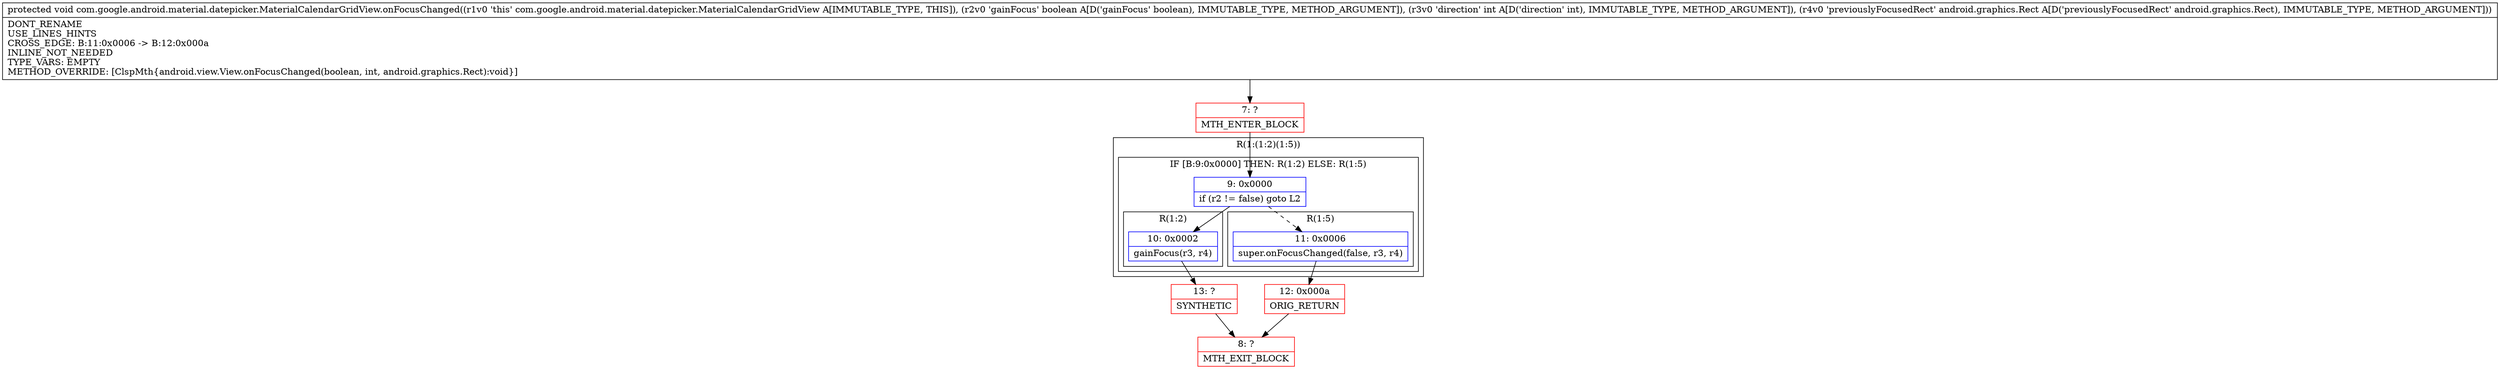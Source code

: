 digraph "CFG forcom.google.android.material.datepicker.MaterialCalendarGridView.onFocusChanged(ZILandroid\/graphics\/Rect;)V" {
subgraph cluster_Region_1870738896 {
label = "R(1:(1:2)(1:5))";
node [shape=record,color=blue];
subgraph cluster_IfRegion_1752850076 {
label = "IF [B:9:0x0000] THEN: R(1:2) ELSE: R(1:5)";
node [shape=record,color=blue];
Node_9 [shape=record,label="{9\:\ 0x0000|if (r2 != false) goto L2\l}"];
subgraph cluster_Region_1406210686 {
label = "R(1:2)";
node [shape=record,color=blue];
Node_10 [shape=record,label="{10\:\ 0x0002|gainFocus(r3, r4)\l}"];
}
subgraph cluster_Region_781865324 {
label = "R(1:5)";
node [shape=record,color=blue];
Node_11 [shape=record,label="{11\:\ 0x0006|super.onFocusChanged(false, r3, r4)\l}"];
}
}
}
Node_7 [shape=record,color=red,label="{7\:\ ?|MTH_ENTER_BLOCK\l}"];
Node_13 [shape=record,color=red,label="{13\:\ ?|SYNTHETIC\l}"];
Node_8 [shape=record,color=red,label="{8\:\ ?|MTH_EXIT_BLOCK\l}"];
Node_12 [shape=record,color=red,label="{12\:\ 0x000a|ORIG_RETURN\l}"];
MethodNode[shape=record,label="{protected void com.google.android.material.datepicker.MaterialCalendarGridView.onFocusChanged((r1v0 'this' com.google.android.material.datepicker.MaterialCalendarGridView A[IMMUTABLE_TYPE, THIS]), (r2v0 'gainFocus' boolean A[D('gainFocus' boolean), IMMUTABLE_TYPE, METHOD_ARGUMENT]), (r3v0 'direction' int A[D('direction' int), IMMUTABLE_TYPE, METHOD_ARGUMENT]), (r4v0 'previouslyFocusedRect' android.graphics.Rect A[D('previouslyFocusedRect' android.graphics.Rect), IMMUTABLE_TYPE, METHOD_ARGUMENT]))  | DONT_RENAME\lUSE_LINES_HINTS\lCROSS_EDGE: B:11:0x0006 \-\> B:12:0x000a\lINLINE_NOT_NEEDED\lTYPE_VARS: EMPTY\lMETHOD_OVERRIDE: [ClspMth\{android.view.View.onFocusChanged(boolean, int, android.graphics.Rect):void\}]\l}"];
MethodNode -> Node_7;Node_9 -> Node_10;
Node_9 -> Node_11[style=dashed];
Node_10 -> Node_13;
Node_11 -> Node_12;
Node_7 -> Node_9;
Node_13 -> Node_8;
Node_12 -> Node_8;
}

